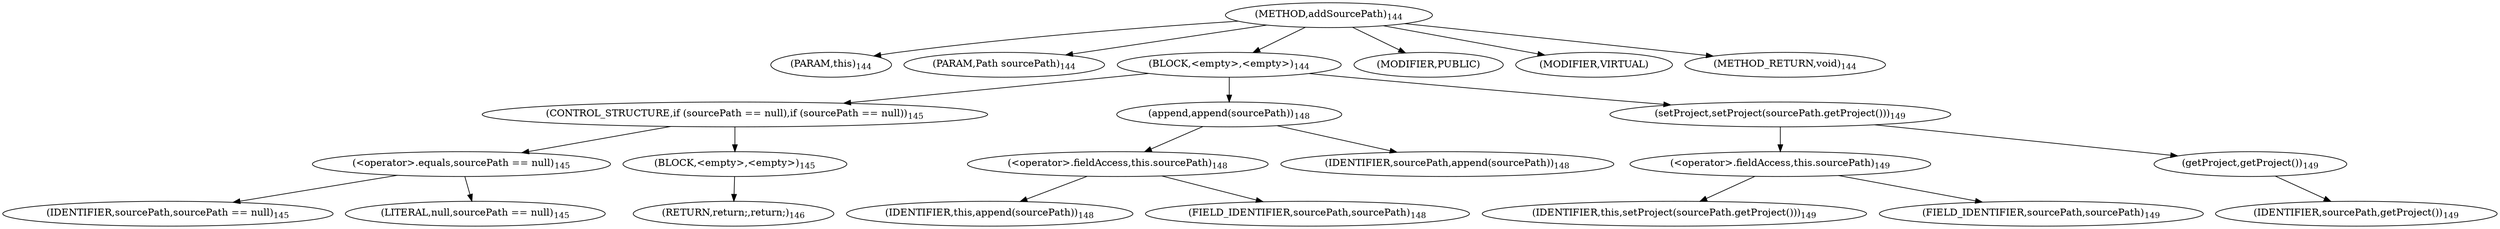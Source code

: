 digraph "addSourcePath" {  
"234" [label = <(METHOD,addSourcePath)<SUB>144</SUB>> ]
"17" [label = <(PARAM,this)<SUB>144</SUB>> ]
"235" [label = <(PARAM,Path sourcePath)<SUB>144</SUB>> ]
"236" [label = <(BLOCK,&lt;empty&gt;,&lt;empty&gt;)<SUB>144</SUB>> ]
"237" [label = <(CONTROL_STRUCTURE,if (sourcePath == null),if (sourcePath == null))<SUB>145</SUB>> ]
"238" [label = <(&lt;operator&gt;.equals,sourcePath == null)<SUB>145</SUB>> ]
"239" [label = <(IDENTIFIER,sourcePath,sourcePath == null)<SUB>145</SUB>> ]
"240" [label = <(LITERAL,null,sourcePath == null)<SUB>145</SUB>> ]
"241" [label = <(BLOCK,&lt;empty&gt;,&lt;empty&gt;)<SUB>145</SUB>> ]
"242" [label = <(RETURN,return;,return;)<SUB>146</SUB>> ]
"243" [label = <(append,append(sourcePath))<SUB>148</SUB>> ]
"244" [label = <(&lt;operator&gt;.fieldAccess,this.sourcePath)<SUB>148</SUB>> ]
"16" [label = <(IDENTIFIER,this,append(sourcePath))<SUB>148</SUB>> ]
"245" [label = <(FIELD_IDENTIFIER,sourcePath,sourcePath)<SUB>148</SUB>> ]
"246" [label = <(IDENTIFIER,sourcePath,append(sourcePath))<SUB>148</SUB>> ]
"247" [label = <(setProject,setProject(sourcePath.getProject()))<SUB>149</SUB>> ]
"248" [label = <(&lt;operator&gt;.fieldAccess,this.sourcePath)<SUB>149</SUB>> ]
"18" [label = <(IDENTIFIER,this,setProject(sourcePath.getProject()))<SUB>149</SUB>> ]
"249" [label = <(FIELD_IDENTIFIER,sourcePath,sourcePath)<SUB>149</SUB>> ]
"250" [label = <(getProject,getProject())<SUB>149</SUB>> ]
"251" [label = <(IDENTIFIER,sourcePath,getProject())<SUB>149</SUB>> ]
"252" [label = <(MODIFIER,PUBLIC)> ]
"253" [label = <(MODIFIER,VIRTUAL)> ]
"254" [label = <(METHOD_RETURN,void)<SUB>144</SUB>> ]
  "234" -> "17" 
  "234" -> "235" 
  "234" -> "236" 
  "234" -> "252" 
  "234" -> "253" 
  "234" -> "254" 
  "236" -> "237" 
  "236" -> "243" 
  "236" -> "247" 
  "237" -> "238" 
  "237" -> "241" 
  "238" -> "239" 
  "238" -> "240" 
  "241" -> "242" 
  "243" -> "244" 
  "243" -> "246" 
  "244" -> "16" 
  "244" -> "245" 
  "247" -> "248" 
  "247" -> "250" 
  "248" -> "18" 
  "248" -> "249" 
  "250" -> "251" 
}
